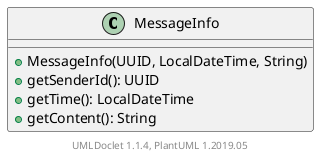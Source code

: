 @startuml

    class MessageInfo [[MessageInfo.html]] {
        +MessageInfo(UUID, LocalDateTime, String)
        +getSenderId(): UUID
        +getTime(): LocalDateTime
        +getContent(): String
    }


    center footer UMLDoclet 1.1.4, PlantUML 1.2019.05
@enduml
